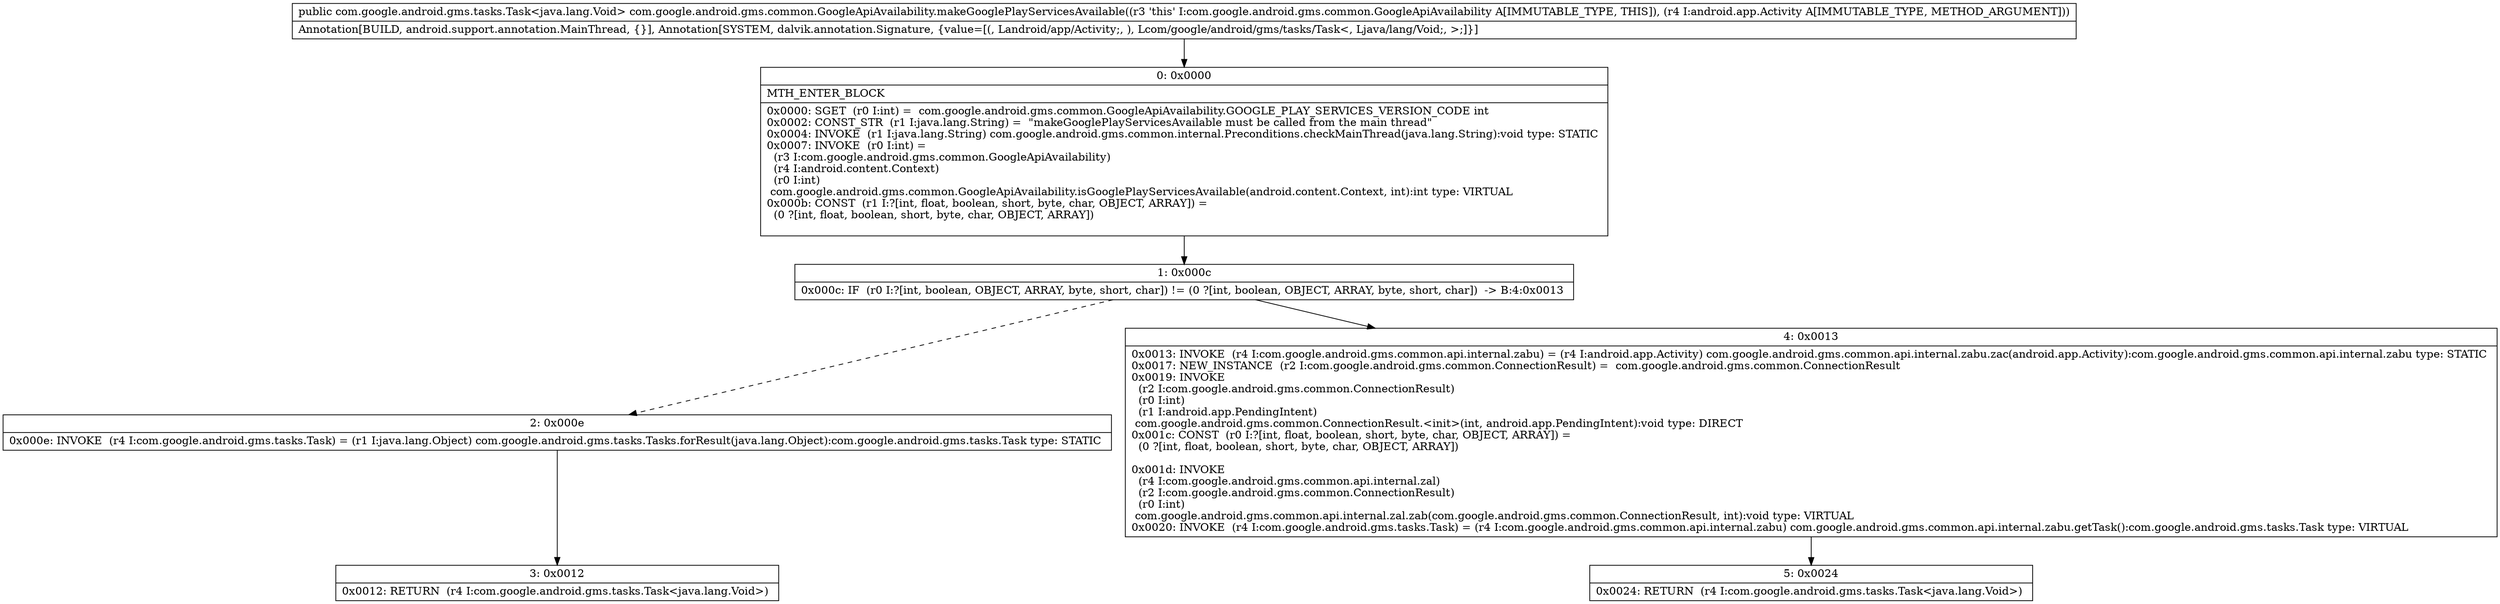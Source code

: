 digraph "CFG forcom.google.android.gms.common.GoogleApiAvailability.makeGooglePlayServicesAvailable(Landroid\/app\/Activity;)Lcom\/google\/android\/gms\/tasks\/Task;" {
Node_0 [shape=record,label="{0\:\ 0x0000|MTH_ENTER_BLOCK\l|0x0000: SGET  (r0 I:int) =  com.google.android.gms.common.GoogleApiAvailability.GOOGLE_PLAY_SERVICES_VERSION_CODE int \l0x0002: CONST_STR  (r1 I:java.lang.String) =  \"makeGooglePlayServicesAvailable must be called from the main thread\" \l0x0004: INVOKE  (r1 I:java.lang.String) com.google.android.gms.common.internal.Preconditions.checkMainThread(java.lang.String):void type: STATIC \l0x0007: INVOKE  (r0 I:int) = \l  (r3 I:com.google.android.gms.common.GoogleApiAvailability)\l  (r4 I:android.content.Context)\l  (r0 I:int)\l com.google.android.gms.common.GoogleApiAvailability.isGooglePlayServicesAvailable(android.content.Context, int):int type: VIRTUAL \l0x000b: CONST  (r1 I:?[int, float, boolean, short, byte, char, OBJECT, ARRAY]) = \l  (0 ?[int, float, boolean, short, byte, char, OBJECT, ARRAY])\l \l}"];
Node_1 [shape=record,label="{1\:\ 0x000c|0x000c: IF  (r0 I:?[int, boolean, OBJECT, ARRAY, byte, short, char]) != (0 ?[int, boolean, OBJECT, ARRAY, byte, short, char])  \-\> B:4:0x0013 \l}"];
Node_2 [shape=record,label="{2\:\ 0x000e|0x000e: INVOKE  (r4 I:com.google.android.gms.tasks.Task) = (r1 I:java.lang.Object) com.google.android.gms.tasks.Tasks.forResult(java.lang.Object):com.google.android.gms.tasks.Task type: STATIC \l}"];
Node_3 [shape=record,label="{3\:\ 0x0012|0x0012: RETURN  (r4 I:com.google.android.gms.tasks.Task\<java.lang.Void\>) \l}"];
Node_4 [shape=record,label="{4\:\ 0x0013|0x0013: INVOKE  (r4 I:com.google.android.gms.common.api.internal.zabu) = (r4 I:android.app.Activity) com.google.android.gms.common.api.internal.zabu.zac(android.app.Activity):com.google.android.gms.common.api.internal.zabu type: STATIC \l0x0017: NEW_INSTANCE  (r2 I:com.google.android.gms.common.ConnectionResult) =  com.google.android.gms.common.ConnectionResult \l0x0019: INVOKE  \l  (r2 I:com.google.android.gms.common.ConnectionResult)\l  (r0 I:int)\l  (r1 I:android.app.PendingIntent)\l com.google.android.gms.common.ConnectionResult.\<init\>(int, android.app.PendingIntent):void type: DIRECT \l0x001c: CONST  (r0 I:?[int, float, boolean, short, byte, char, OBJECT, ARRAY]) = \l  (0 ?[int, float, boolean, short, byte, char, OBJECT, ARRAY])\l \l0x001d: INVOKE  \l  (r4 I:com.google.android.gms.common.api.internal.zal)\l  (r2 I:com.google.android.gms.common.ConnectionResult)\l  (r0 I:int)\l com.google.android.gms.common.api.internal.zal.zab(com.google.android.gms.common.ConnectionResult, int):void type: VIRTUAL \l0x0020: INVOKE  (r4 I:com.google.android.gms.tasks.Task) = (r4 I:com.google.android.gms.common.api.internal.zabu) com.google.android.gms.common.api.internal.zabu.getTask():com.google.android.gms.tasks.Task type: VIRTUAL \l}"];
Node_5 [shape=record,label="{5\:\ 0x0024|0x0024: RETURN  (r4 I:com.google.android.gms.tasks.Task\<java.lang.Void\>) \l}"];
MethodNode[shape=record,label="{public com.google.android.gms.tasks.Task\<java.lang.Void\> com.google.android.gms.common.GoogleApiAvailability.makeGooglePlayServicesAvailable((r3 'this' I:com.google.android.gms.common.GoogleApiAvailability A[IMMUTABLE_TYPE, THIS]), (r4 I:android.app.Activity A[IMMUTABLE_TYPE, METHOD_ARGUMENT]))  | Annotation[BUILD, android.support.annotation.MainThread, \{\}], Annotation[SYSTEM, dalvik.annotation.Signature, \{value=[(, Landroid\/app\/Activity;, ), Lcom\/google\/android\/gms\/tasks\/Task\<, Ljava\/lang\/Void;, \>;]\}]\l}"];
MethodNode -> Node_0;
Node_0 -> Node_1;
Node_1 -> Node_2[style=dashed];
Node_1 -> Node_4;
Node_2 -> Node_3;
Node_4 -> Node_5;
}

